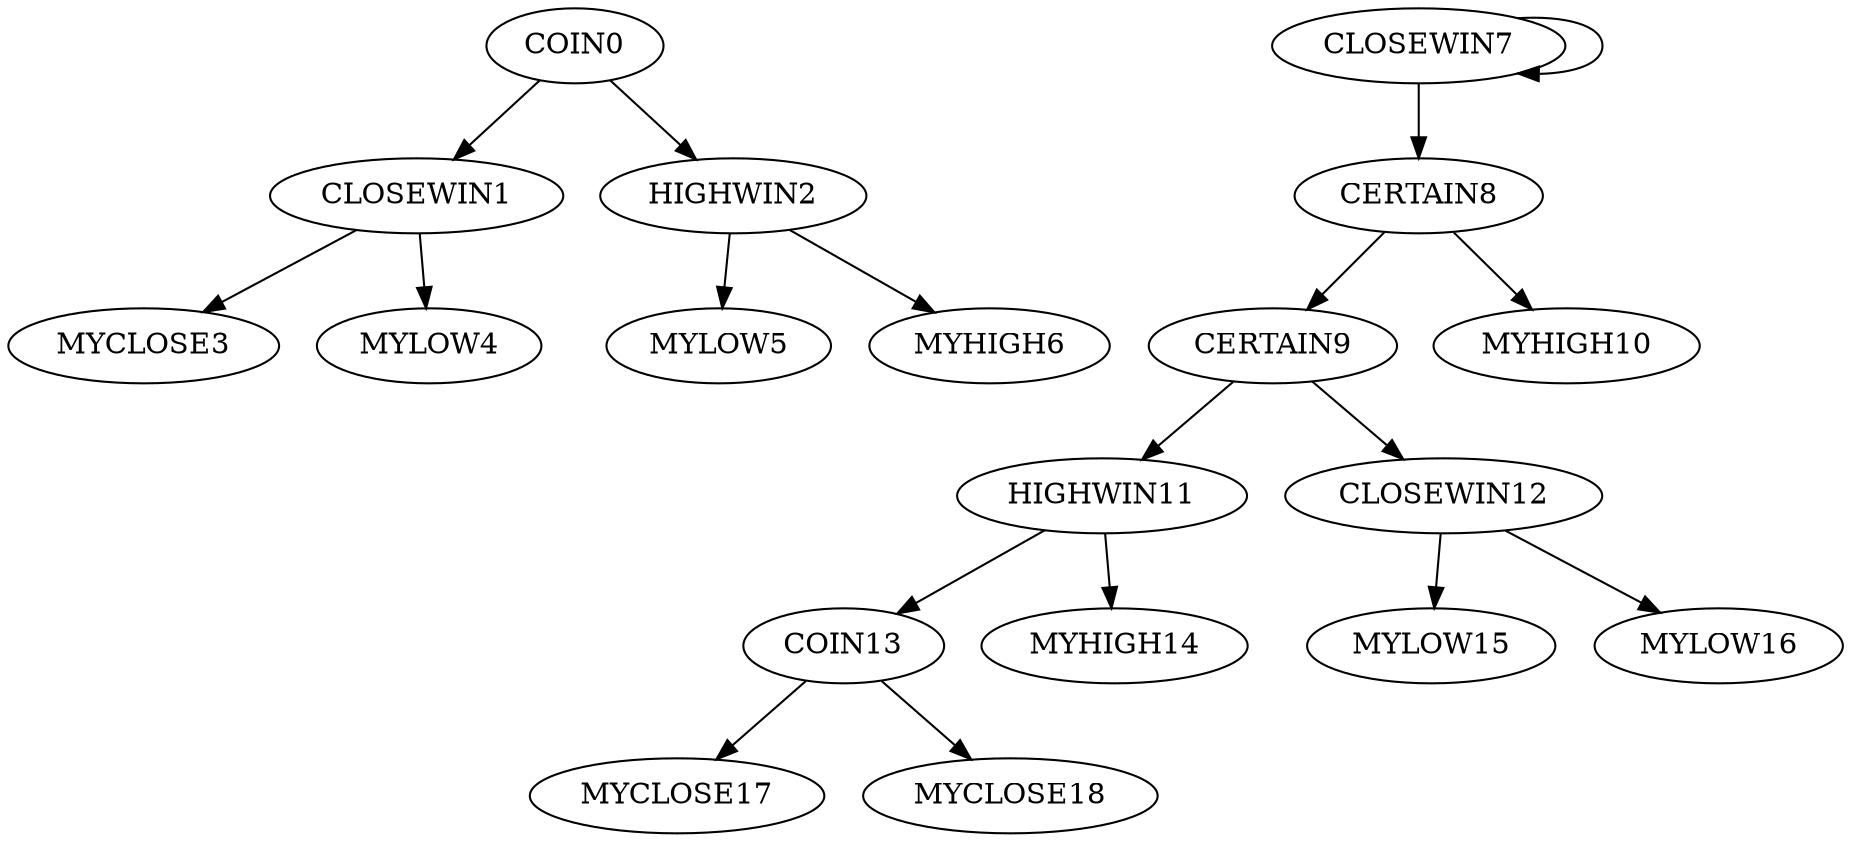 digraph T {
	COIN0 -> CLOSEWIN1;
	COIN0 -> HIGHWIN2;
	CLOSEWIN1 -> MYCLOSE3;
	CLOSEWIN1 -> MYLOW4;
	HIGHWIN2 -> MYLOW5;
	HIGHWIN2 -> MYHIGH6;
	CLOSEWIN7 -> CLOSEWIN7;
	CLOSEWIN7 -> CERTAIN8;
	CERTAIN8 -> CERTAIN9;
	CERTAIN8 -> MYHIGH10;
	CERTAIN9 -> HIGHWIN11;
	CERTAIN9 -> CLOSEWIN12;
	HIGHWIN11 -> COIN13;
	HIGHWIN11 -> MYHIGH14;
	CLOSEWIN12 -> MYLOW15;
	CLOSEWIN12 -> MYLOW16;
	COIN13 -> MYCLOSE17;
	COIN13 -> MYCLOSE18;
}